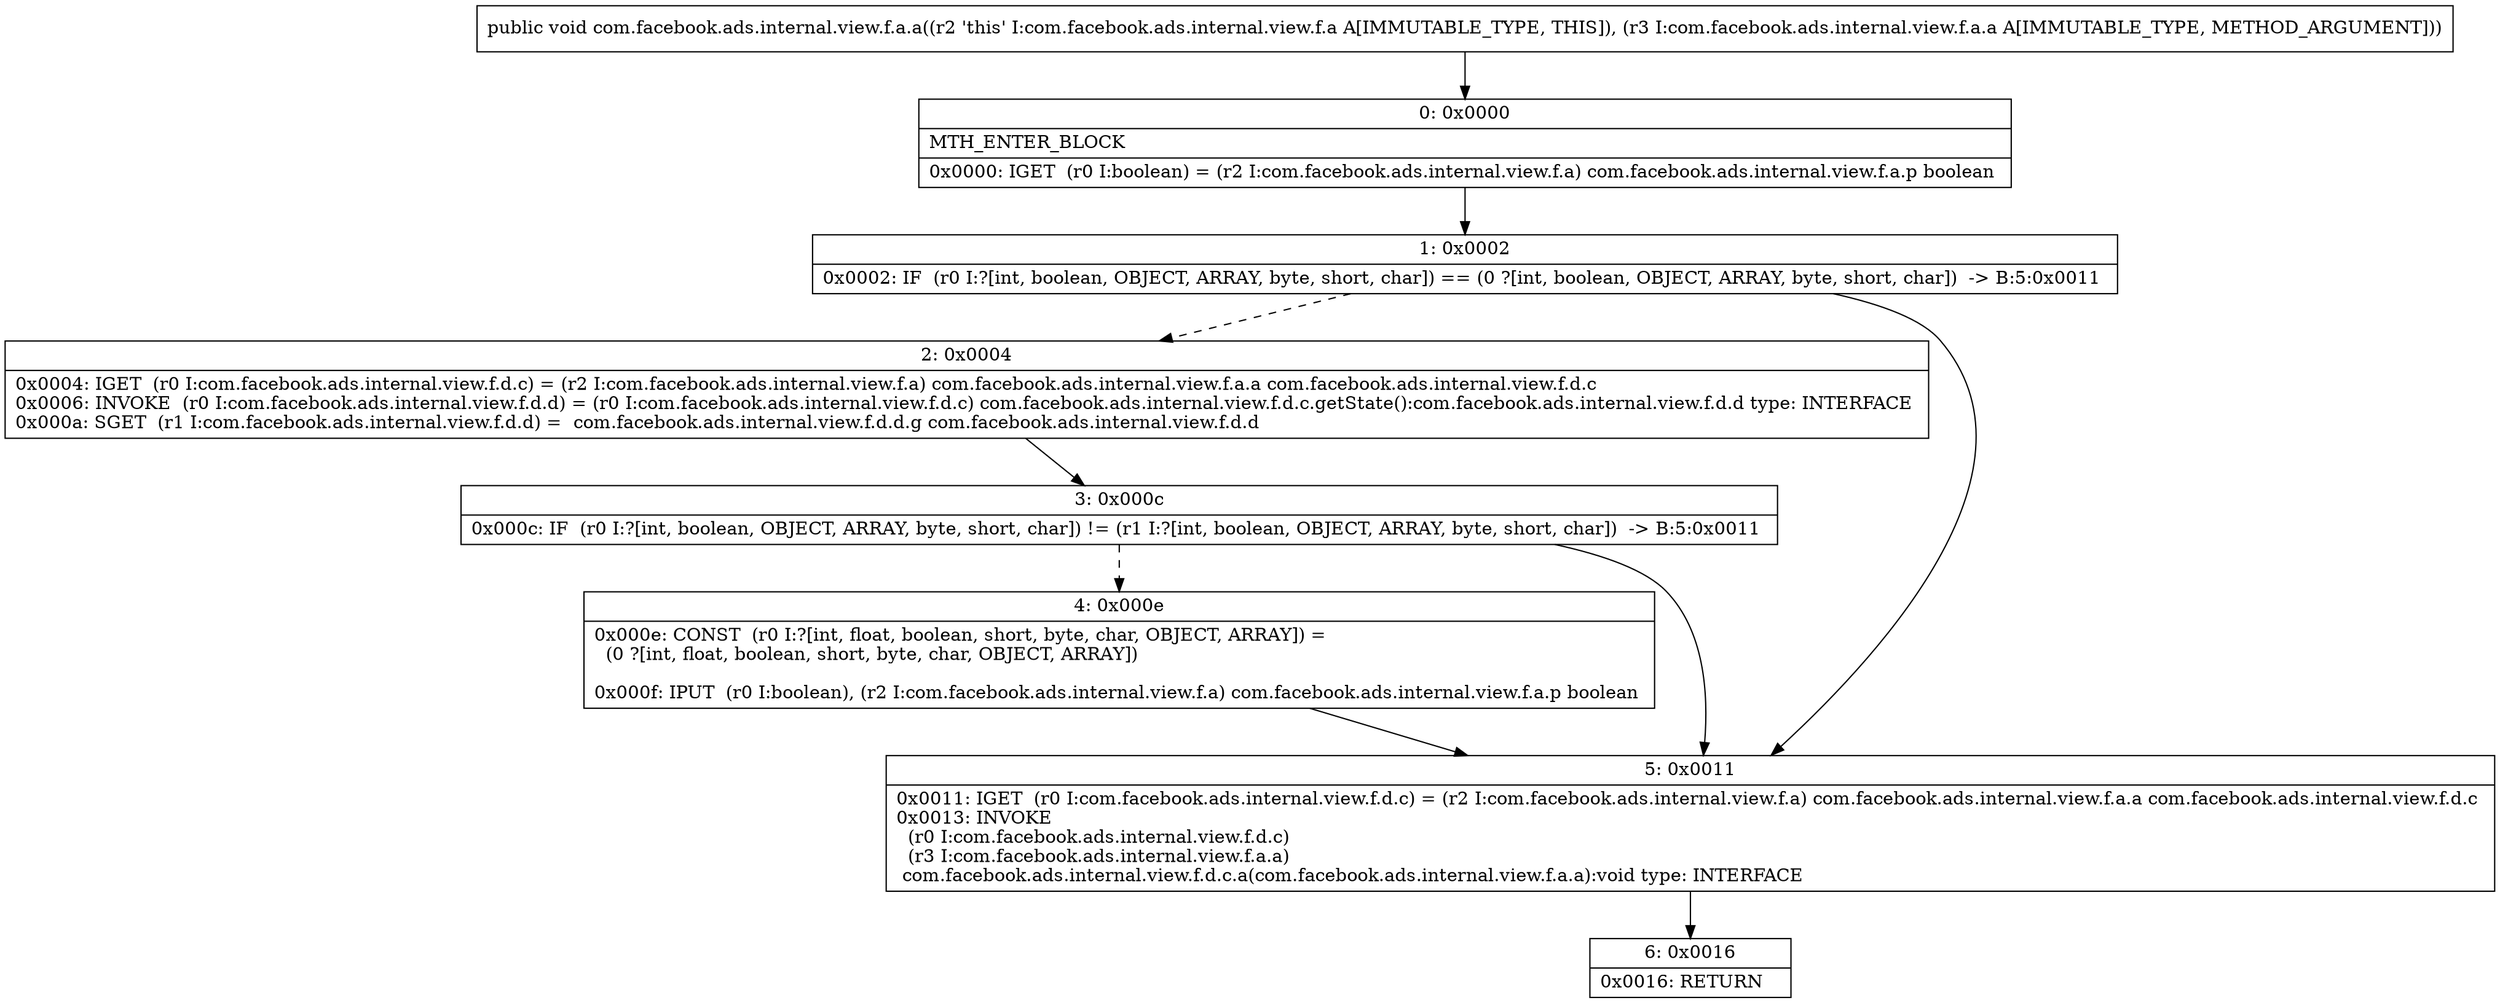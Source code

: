 digraph "CFG forcom.facebook.ads.internal.view.f.a.a(Lcom\/facebook\/ads\/internal\/view\/f\/a\/a;)V" {
Node_0 [shape=record,label="{0\:\ 0x0000|MTH_ENTER_BLOCK\l|0x0000: IGET  (r0 I:boolean) = (r2 I:com.facebook.ads.internal.view.f.a) com.facebook.ads.internal.view.f.a.p boolean \l}"];
Node_1 [shape=record,label="{1\:\ 0x0002|0x0002: IF  (r0 I:?[int, boolean, OBJECT, ARRAY, byte, short, char]) == (0 ?[int, boolean, OBJECT, ARRAY, byte, short, char])  \-\> B:5:0x0011 \l}"];
Node_2 [shape=record,label="{2\:\ 0x0004|0x0004: IGET  (r0 I:com.facebook.ads.internal.view.f.d.c) = (r2 I:com.facebook.ads.internal.view.f.a) com.facebook.ads.internal.view.f.a.a com.facebook.ads.internal.view.f.d.c \l0x0006: INVOKE  (r0 I:com.facebook.ads.internal.view.f.d.d) = (r0 I:com.facebook.ads.internal.view.f.d.c) com.facebook.ads.internal.view.f.d.c.getState():com.facebook.ads.internal.view.f.d.d type: INTERFACE \l0x000a: SGET  (r1 I:com.facebook.ads.internal.view.f.d.d) =  com.facebook.ads.internal.view.f.d.d.g com.facebook.ads.internal.view.f.d.d \l}"];
Node_3 [shape=record,label="{3\:\ 0x000c|0x000c: IF  (r0 I:?[int, boolean, OBJECT, ARRAY, byte, short, char]) != (r1 I:?[int, boolean, OBJECT, ARRAY, byte, short, char])  \-\> B:5:0x0011 \l}"];
Node_4 [shape=record,label="{4\:\ 0x000e|0x000e: CONST  (r0 I:?[int, float, boolean, short, byte, char, OBJECT, ARRAY]) = \l  (0 ?[int, float, boolean, short, byte, char, OBJECT, ARRAY])\l \l0x000f: IPUT  (r0 I:boolean), (r2 I:com.facebook.ads.internal.view.f.a) com.facebook.ads.internal.view.f.a.p boolean \l}"];
Node_5 [shape=record,label="{5\:\ 0x0011|0x0011: IGET  (r0 I:com.facebook.ads.internal.view.f.d.c) = (r2 I:com.facebook.ads.internal.view.f.a) com.facebook.ads.internal.view.f.a.a com.facebook.ads.internal.view.f.d.c \l0x0013: INVOKE  \l  (r0 I:com.facebook.ads.internal.view.f.d.c)\l  (r3 I:com.facebook.ads.internal.view.f.a.a)\l com.facebook.ads.internal.view.f.d.c.a(com.facebook.ads.internal.view.f.a.a):void type: INTERFACE \l}"];
Node_6 [shape=record,label="{6\:\ 0x0016|0x0016: RETURN   \l}"];
MethodNode[shape=record,label="{public void com.facebook.ads.internal.view.f.a.a((r2 'this' I:com.facebook.ads.internal.view.f.a A[IMMUTABLE_TYPE, THIS]), (r3 I:com.facebook.ads.internal.view.f.a.a A[IMMUTABLE_TYPE, METHOD_ARGUMENT])) }"];
MethodNode -> Node_0;
Node_0 -> Node_1;
Node_1 -> Node_2[style=dashed];
Node_1 -> Node_5;
Node_2 -> Node_3;
Node_3 -> Node_4[style=dashed];
Node_3 -> Node_5;
Node_4 -> Node_5;
Node_5 -> Node_6;
}

